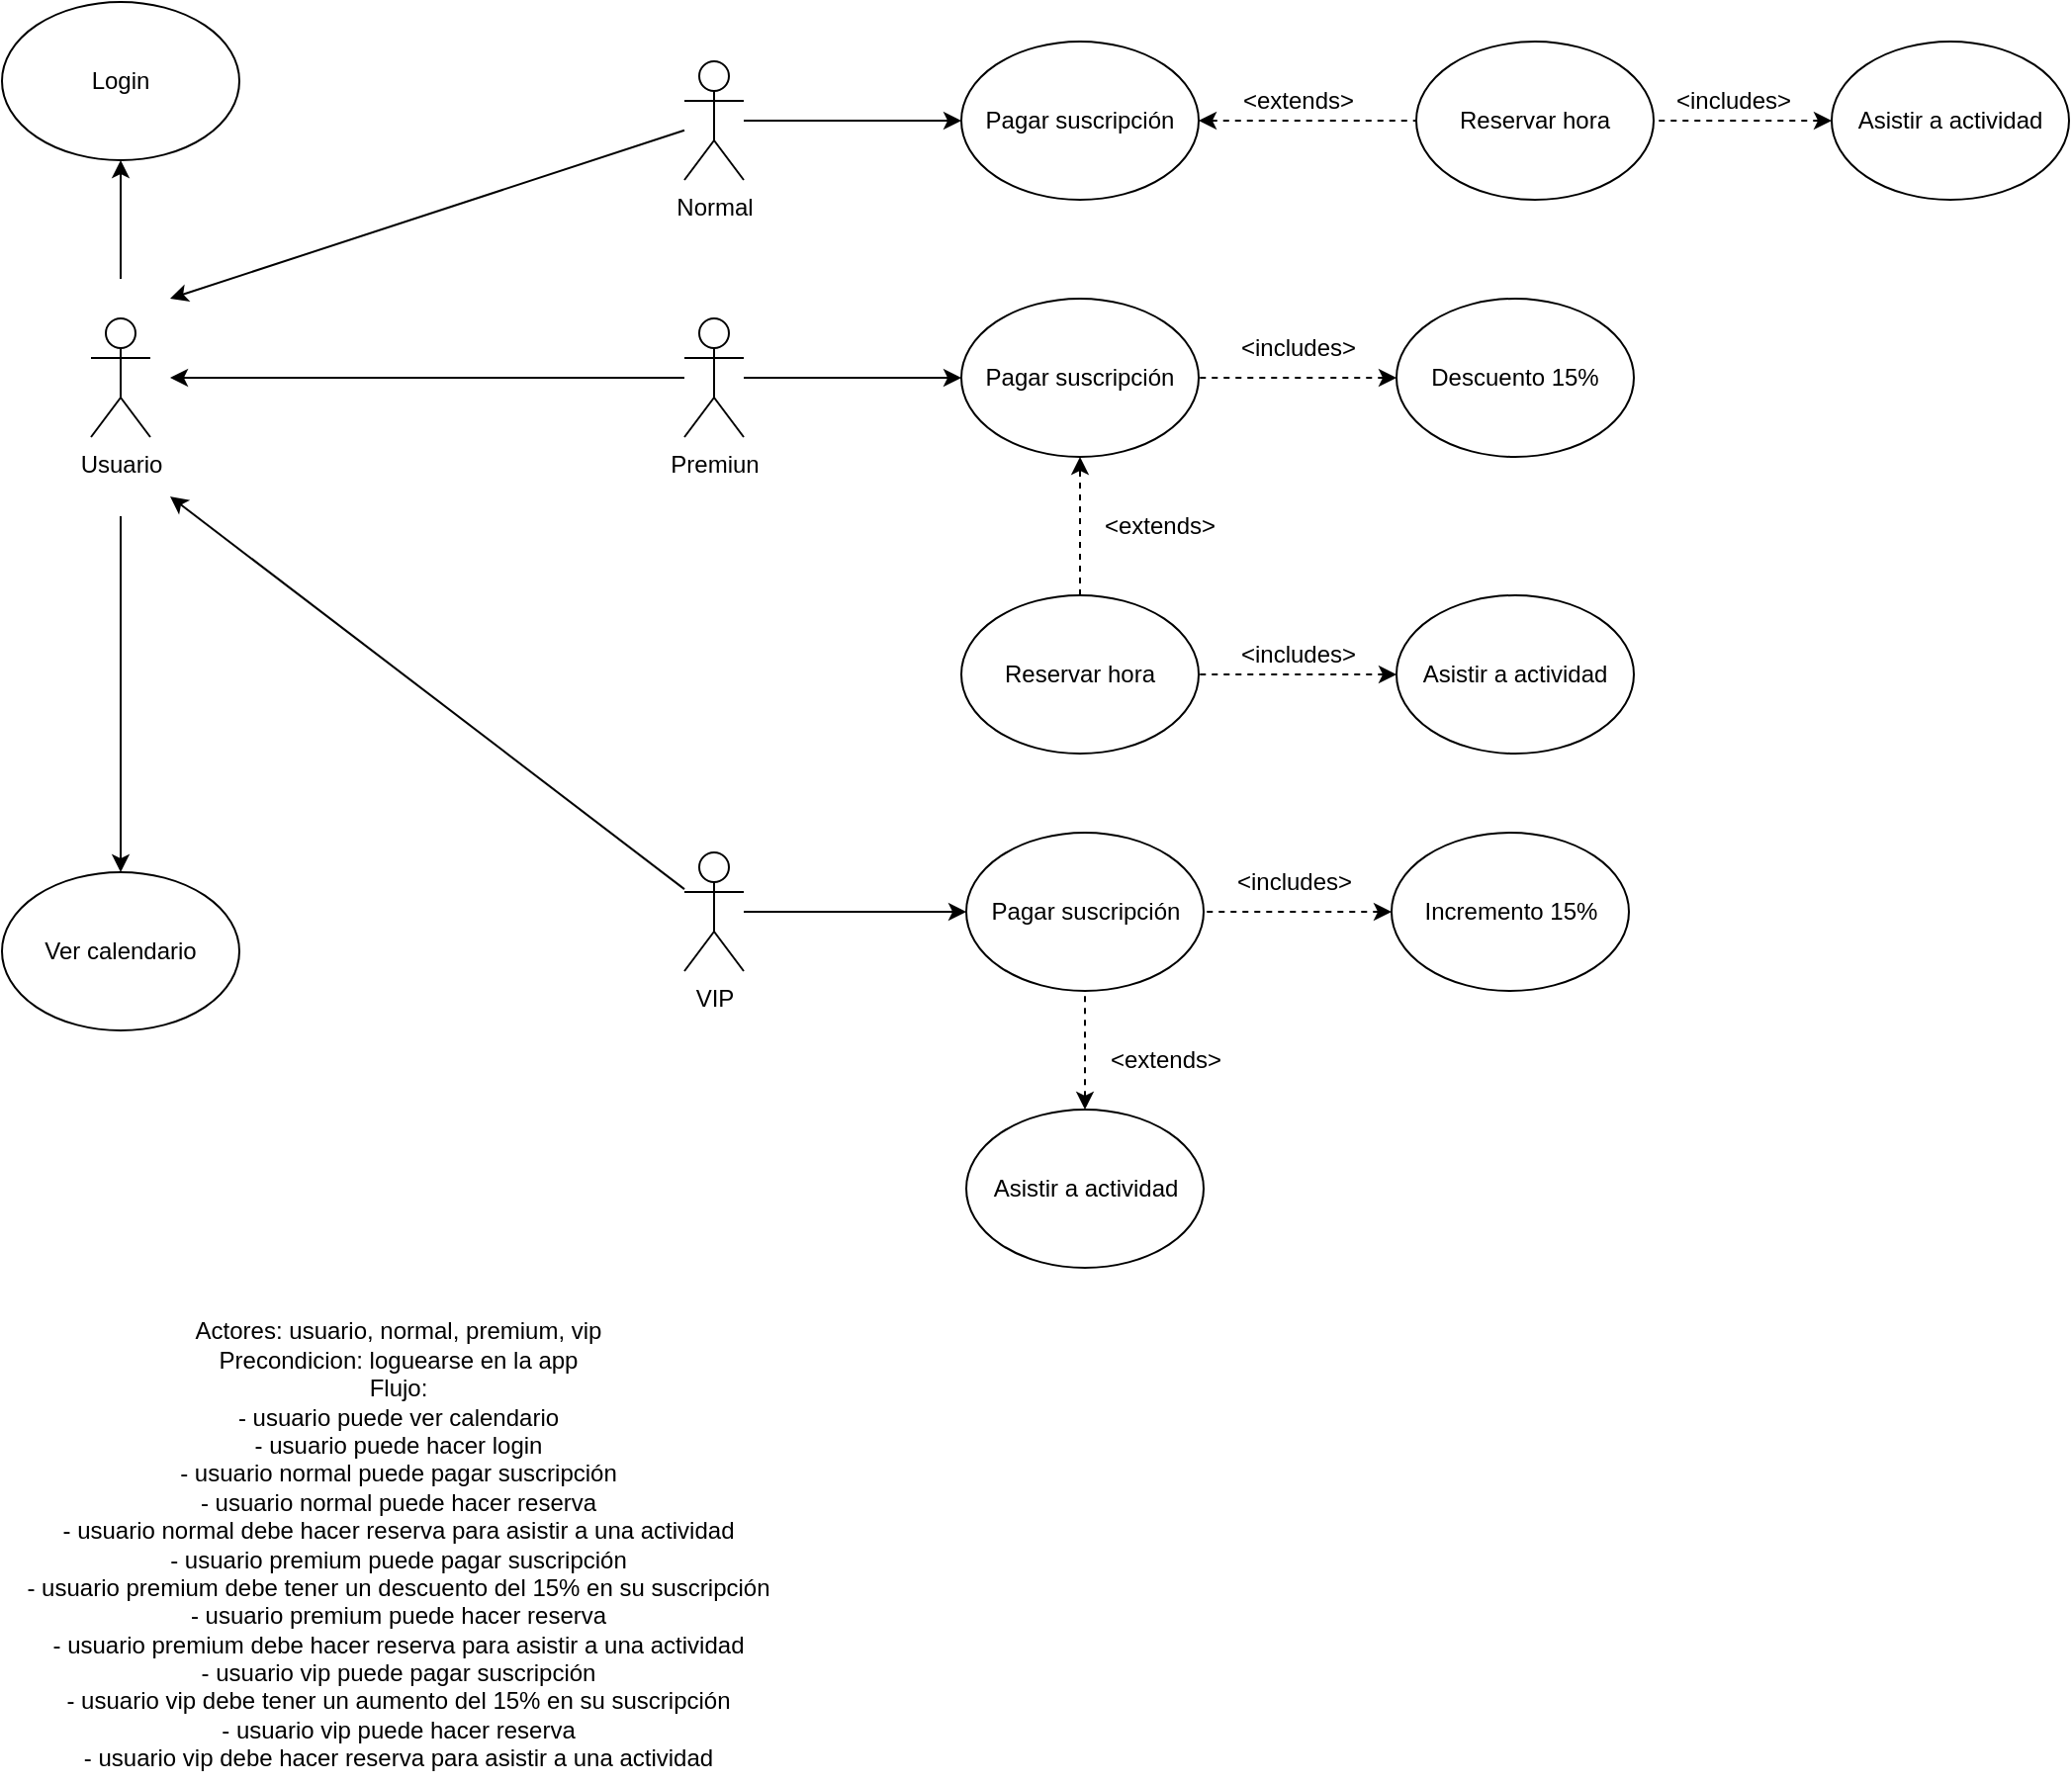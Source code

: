 <mxfile>
    <diagram id="PZdeFUCANTTckY6dY6Fu" name="Page-1">
        <mxGraphModel dx="832" dy="563" grid="1" gridSize="10" guides="1" tooltips="1" connect="1" arrows="1" fold="1" page="1" pageScale="1" pageWidth="2339" pageHeight="3300" math="0" shadow="0">
            <root>
                <mxCell id="0"/>
                <mxCell id="1" parent="0"/>
                <mxCell id="13" style="edgeStyle=none;html=1;" parent="1" source="2" edge="1">
                    <mxGeometry relative="1" as="geometry">
                        <mxPoint x="110" y="270" as="targetPoint"/>
                    </mxGeometry>
                </mxCell>
                <mxCell id="25" style="edgeStyle=none;html=1;entryX=0;entryY=0.5;entryDx=0;entryDy=0;startArrow=none;" parent="1" source="2" target="24" edge="1">
                    <mxGeometry relative="1" as="geometry">
                        <mxPoint x="230" y="480" as="sourcePoint"/>
                    </mxGeometry>
                </mxCell>
                <mxCell id="32" style="edgeStyle=none;html=1;" parent="1" target="31" edge="1">
                    <mxGeometry relative="1" as="geometry">
                        <mxPoint x="85" y="280" as="sourcePoint"/>
                    </mxGeometry>
                </mxCell>
                <mxCell id="61" style="edgeStyle=none;html=1;entryX=0.5;entryY=1;entryDx=0;entryDy=0;startArrow=none;startFill=0;endArrow=classic;endFill=1;" parent="1" target="60" edge="1">
                    <mxGeometry relative="1" as="geometry">
                        <mxPoint x="85" y="160" as="sourcePoint"/>
                    </mxGeometry>
                </mxCell>
                <mxCell id="3" value="Usuario" style="shape=umlActor;verticalLabelPosition=bottom;verticalAlign=top;html=1;outlineConnect=0;" parent="1" vertex="1">
                    <mxGeometry x="70" y="180" width="30" height="60" as="geometry"/>
                </mxCell>
                <mxCell id="11" style="edgeStyle=none;html=1;" parent="1" source="5" edge="1">
                    <mxGeometry relative="1" as="geometry">
                        <mxPoint x="110" y="170" as="targetPoint"/>
                    </mxGeometry>
                </mxCell>
                <mxCell id="62" style="edgeStyle=none;html=1;entryX=0;entryY=0.5;entryDx=0;entryDy=0;startArrow=none;startFill=0;endArrow=classic;endFill=1;" parent="1" source="5" target="15" edge="1">
                    <mxGeometry relative="1" as="geometry"/>
                </mxCell>
                <mxCell id="5" value="Normal" style="shape=umlActor;verticalLabelPosition=bottom;verticalAlign=top;html=1;outlineConnect=0;" parent="1" vertex="1">
                    <mxGeometry x="370" y="50" width="30" height="60" as="geometry"/>
                </mxCell>
                <mxCell id="12" style="edgeStyle=none;html=1;" parent="1" source="9" edge="1">
                    <mxGeometry relative="1" as="geometry">
                        <mxPoint x="110" y="210" as="targetPoint"/>
                    </mxGeometry>
                </mxCell>
                <mxCell id="30" style="edgeStyle=none;html=1;entryX=0;entryY=0.5;entryDx=0;entryDy=0;" parent="1" source="9" target="23" edge="1">
                    <mxGeometry relative="1" as="geometry"/>
                </mxCell>
                <mxCell id="9" value="Premiun" style="shape=umlActor;verticalLabelPosition=bottom;verticalAlign=top;html=1;outlineConnect=0;" parent="1" vertex="1">
                    <mxGeometry x="370" y="180" width="30" height="60" as="geometry"/>
                </mxCell>
                <mxCell id="40" style="edgeStyle=none;html=1;entryX=0;entryY=0.5;entryDx=0;entryDy=0;startArrow=classic;startFill=1;endArrow=none;endFill=0;dashed=1;" parent="1" source="15" target="36" edge="1">
                    <mxGeometry relative="1" as="geometry"/>
                </mxCell>
                <mxCell id="15" value="Pagar suscripción" style="ellipse;whiteSpace=wrap;html=1;" parent="1" vertex="1">
                    <mxGeometry x="510" y="40" width="120" height="80" as="geometry"/>
                </mxCell>
                <mxCell id="28" style="edgeStyle=none;html=1;entryX=1;entryY=0.5;entryDx=0;entryDy=0;dashed=1;startArrow=classic;startFill=1;endArrow=none;endFill=0;" parent="1" source="21" target="23" edge="1">
                    <mxGeometry relative="1" as="geometry"/>
                </mxCell>
                <mxCell id="21" value="Descuento 15%" style="ellipse;whiteSpace=wrap;html=1;" parent="1" vertex="1">
                    <mxGeometry x="730" y="170" width="120" height="80" as="geometry"/>
                </mxCell>
                <mxCell id="26" style="edgeStyle=none;html=1;entryX=1;entryY=0.5;entryDx=0;entryDy=0;startArrow=classic;startFill=1;dashed=1;endArrow=none;endFill=0;" parent="1" source="22" target="24" edge="1">
                    <mxGeometry relative="1" as="geometry"/>
                </mxCell>
                <mxCell id="22" value="Incremento 15%" style="ellipse;whiteSpace=wrap;html=1;" parent="1" vertex="1">
                    <mxGeometry x="727.5" y="440" width="120" height="80" as="geometry"/>
                </mxCell>
                <mxCell id="23" value="Pagar suscripción" style="ellipse;whiteSpace=wrap;html=1;" parent="1" vertex="1">
                    <mxGeometry x="510" y="170" width="120" height="80" as="geometry"/>
                </mxCell>
                <mxCell id="24" value="Pagar suscripción" style="ellipse;whiteSpace=wrap;html=1;" parent="1" vertex="1">
                    <mxGeometry x="512.5" y="440" width="120" height="80" as="geometry"/>
                </mxCell>
                <mxCell id="27" value="&amp;lt;includes&amp;gt;" style="text;html=1;align=center;verticalAlign=middle;resizable=0;points=[];autosize=1;strokeColor=none;fillColor=none;" parent="1" vertex="1">
                    <mxGeometry x="637.5" y="450" width="80" height="30" as="geometry"/>
                </mxCell>
                <mxCell id="29" value="&amp;lt;includes&amp;gt;" style="text;html=1;align=center;verticalAlign=middle;resizable=0;points=[];autosize=1;strokeColor=none;fillColor=none;" parent="1" vertex="1">
                    <mxGeometry x="640" y="180" width="80" height="30" as="geometry"/>
                </mxCell>
                <mxCell id="31" value="Ver calendario" style="ellipse;whiteSpace=wrap;html=1;" parent="1" vertex="1">
                    <mxGeometry x="25" y="460" width="120" height="80" as="geometry"/>
                </mxCell>
                <mxCell id="37" style="edgeStyle=none;html=1;entryX=1;entryY=0.5;entryDx=0;entryDy=0;dashed=1;startArrow=classic;startFill=1;endArrow=none;endFill=0;" parent="1" source="35" target="36" edge="1">
                    <mxGeometry relative="1" as="geometry"/>
                </mxCell>
                <mxCell id="35" value="Asistir a actividad" style="ellipse;whiteSpace=wrap;html=1;" parent="1" vertex="1">
                    <mxGeometry x="950" y="40" width="120" height="80" as="geometry"/>
                </mxCell>
                <mxCell id="36" value="Reservar hora" style="ellipse;whiteSpace=wrap;html=1;" parent="1" vertex="1">
                    <mxGeometry x="740" y="40" width="120" height="80" as="geometry"/>
                </mxCell>
                <mxCell id="38" value="&amp;lt;includes&amp;gt;" style="text;html=1;align=center;verticalAlign=middle;resizable=0;points=[];autosize=1;strokeColor=none;fillColor=none;" parent="1" vertex="1">
                    <mxGeometry x="860" y="55" width="80" height="30" as="geometry"/>
                </mxCell>
                <mxCell id="41" value="&amp;lt;extends&amp;gt;" style="text;html=1;align=center;verticalAlign=middle;resizable=0;points=[];autosize=1;strokeColor=none;fillColor=none;" parent="1" vertex="1">
                    <mxGeometry x="640" y="55" width="80" height="30" as="geometry"/>
                </mxCell>
                <mxCell id="47" value="" style="edgeStyle=none;html=1;dashed=1;startArrow=classic;startFill=1;endArrow=none;endFill=0;" parent="1" source="45" target="24" edge="1">
                    <mxGeometry relative="1" as="geometry"/>
                </mxCell>
                <mxCell id="45" value="Asistir a actividad" style="ellipse;whiteSpace=wrap;html=1;" parent="1" vertex="1">
                    <mxGeometry x="512.5" y="580" width="120" height="80" as="geometry"/>
                </mxCell>
                <mxCell id="46" value="&amp;lt;extends&amp;gt;" style="text;html=1;align=center;verticalAlign=middle;resizable=0;points=[];autosize=1;strokeColor=none;fillColor=none;" parent="1" vertex="1">
                    <mxGeometry x="572.5" y="540" width="80" height="30" as="geometry"/>
                </mxCell>
                <mxCell id="48" style="edgeStyle=none;html=1;entryX=1;entryY=0.5;entryDx=0;entryDy=0;dashed=1;startArrow=classic;startFill=1;endArrow=none;endFill=0;" parent="1" source="49" target="50" edge="1">
                    <mxGeometry relative="1" as="geometry"/>
                </mxCell>
                <mxCell id="49" value="Asistir a actividad" style="ellipse;whiteSpace=wrap;html=1;" parent="1" vertex="1">
                    <mxGeometry x="730" y="320" width="120" height="80" as="geometry"/>
                </mxCell>
                <mxCell id="52" value="" style="edgeStyle=none;html=1;dashed=1;startArrow=none;startFill=0;endArrow=classic;endFill=1;" parent="1" source="50" target="23" edge="1">
                    <mxGeometry relative="1" as="geometry"/>
                </mxCell>
                <mxCell id="50" value="Reservar hora" style="ellipse;whiteSpace=wrap;html=1;" parent="1" vertex="1">
                    <mxGeometry x="510" y="320" width="120" height="80" as="geometry"/>
                </mxCell>
                <mxCell id="51" value="&amp;lt;includes&amp;gt;" style="text;html=1;align=center;verticalAlign=middle;resizable=0;points=[];autosize=1;strokeColor=none;fillColor=none;" parent="1" vertex="1">
                    <mxGeometry x="640" y="335" width="80" height="30" as="geometry"/>
                </mxCell>
                <mxCell id="53" value="&amp;lt;extends&amp;gt;" style="text;html=1;align=center;verticalAlign=middle;resizable=0;points=[];autosize=1;strokeColor=none;fillColor=none;" parent="1" vertex="1">
                    <mxGeometry x="570" y="270" width="80" height="30" as="geometry"/>
                </mxCell>
                <mxCell id="2" value="VIP" style="shape=umlActor;verticalLabelPosition=bottom;verticalAlign=top;html=1;outlineConnect=0;" parent="1" vertex="1">
                    <mxGeometry x="370" y="450" width="30" height="60" as="geometry"/>
                </mxCell>
                <mxCell id="60" value="Login" style="ellipse;whiteSpace=wrap;html=1;" parent="1" vertex="1">
                    <mxGeometry x="25" y="20" width="120" height="80" as="geometry"/>
                </mxCell>
                <mxCell id="63" value="Actores: usuario, normal, premium, vip&lt;br&gt;Precondicion: loguearse en la app&lt;br&gt;Flujo:&lt;br&gt;- usuario puede ver calendario&lt;br&gt;- usuario puede hacer login&lt;br&gt;- usuario normal puede pagar suscripción&lt;br&gt;- usuario normal puede hacer reserva&lt;br&gt;- usuario normal debe hacer reserva para asistir a una actividad&lt;br&gt;- usuario premium puede pagar suscripción&lt;br&gt;- usuario premium debe tener un descuento del 15% en su suscripción&lt;br&gt;- usuario premium puede hacer reserva&lt;br&gt;- usuario premium debe hacer reserva para asistir a una actividad&lt;br&gt;- usuario vip puede pagar suscripción&lt;br&gt;- usuario vip debe tener un aumento del 15% en su suscripción&lt;br&gt;- usuario vip puede hacer reserva&lt;br&gt;- usuario vip debe hacer reserva para asistir a una actividad" style="text;html=1;align=center;verticalAlign=middle;resizable=0;points=[];autosize=1;strokeColor=none;fillColor=none;" parent="1" vertex="1">
                    <mxGeometry x="25" y="680" width="400" height="240" as="geometry"/>
                </mxCell>
            </root>
        </mxGraphModel>
    </diagram>
</mxfile>